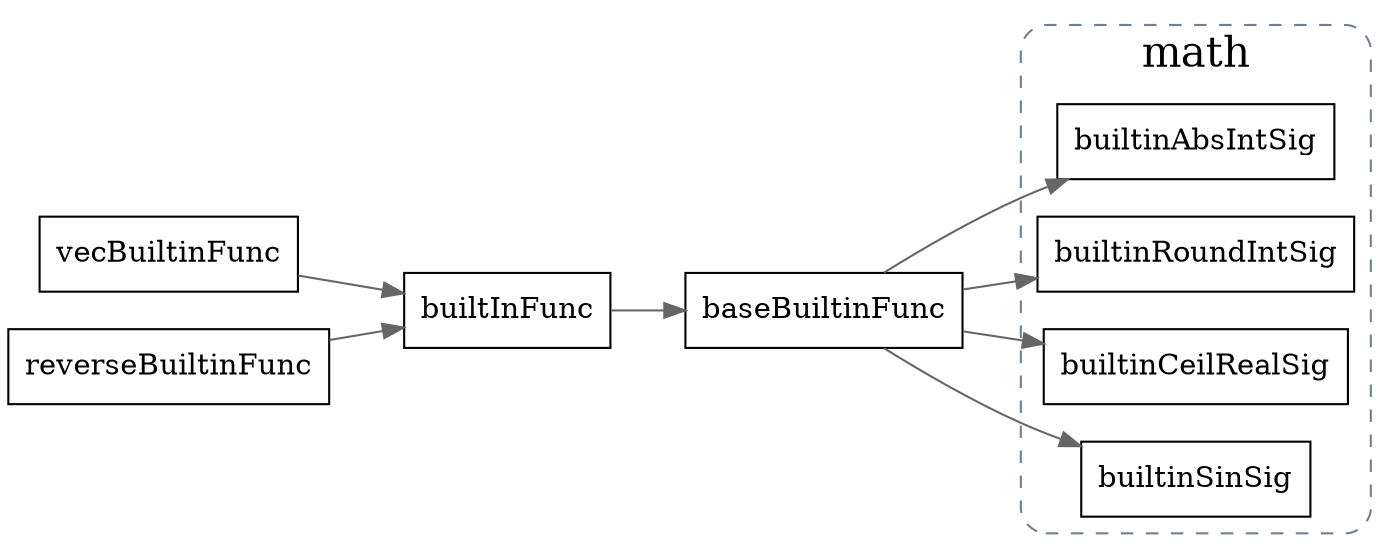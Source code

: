 digraph builtInFunc {
  node[shape=box];
  edge[color=gray40];
  newrank=true;
  rankdir=LR;

  vecBuiltinFunc ->  builtInFunc;
  reverseBuiltinFunc -> builtInFunc;
  builtInFunc -> baseBuiltinFunc;
  subgraph cluster_math {
    graph[label="math";fontsize=20;style="rounded,dashed";color="slategrey"]
    builtinAbsIntSig;
    builtinRoundIntSig;
    builtinCeilRealSig;
    builtinSinSig;
  }

  baseBuiltinFunc -> {
    builtinAbsIntSig;
    builtinRoundIntSig;
    builtinCeilRealSig;
    builtinSinSig;
  }
}

